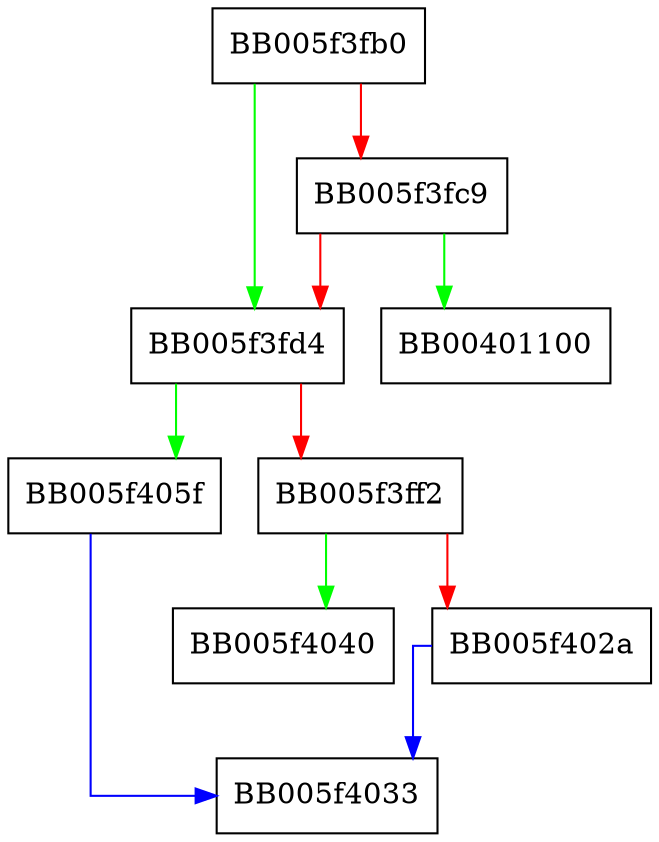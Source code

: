 digraph OSSL_PARAM_BLD_push_utf8_ptr {
  node [shape="box"];
  graph [splines=ortho];
  BB005f3fb0 -> BB005f3fd4 [color="green"];
  BB005f3fb0 -> BB005f3fc9 [color="red"];
  BB005f3fc9 -> BB00401100 [color="green"];
  BB005f3fc9 -> BB005f3fd4 [color="red"];
  BB005f3fd4 -> BB005f405f [color="green"];
  BB005f3fd4 -> BB005f3ff2 [color="red"];
  BB005f3ff2 -> BB005f4040 [color="green"];
  BB005f3ff2 -> BB005f402a [color="red"];
  BB005f402a -> BB005f4033 [color="blue"];
  BB005f405f -> BB005f4033 [color="blue"];
}